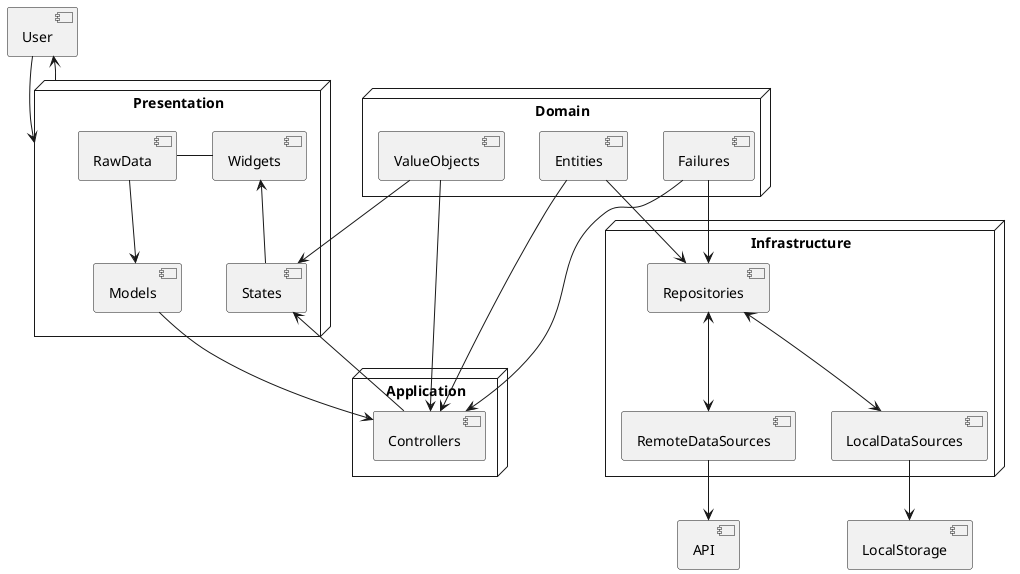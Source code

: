 @startuml architecture

component User

User --> Presentation
User <-- Presentation

node Presentation {
    skinparam borderColor Cyan
    component Widgets
    component RawData
    Widgets - RawData
    
    component States
    component Models

    RawData --> Models
    Widgets <-- States
}

node Application {
    component Controllers

    States <-- Controllers
    Models --> Controllers
}

node Domain {
    component ValueObjects
    component Entities
    component Failures

    Entities --> Controllers
    ValueObjects --> Controllers 
    ValueObjects --> States
    Failures --> Controllers 
}

node Infrastructure {
    component Repositories
    component LocalDataSources
    component RemoteDataSources

    Entities --> Repositories
    Failures --> Repositories
    Repositories <--> LocalDataSources
    Repositories <--> RemoteDataSources
}

component API
component LocalStorage
LocalDataSources --> LocalStorage
RemoteDataSources --> API

@enduml